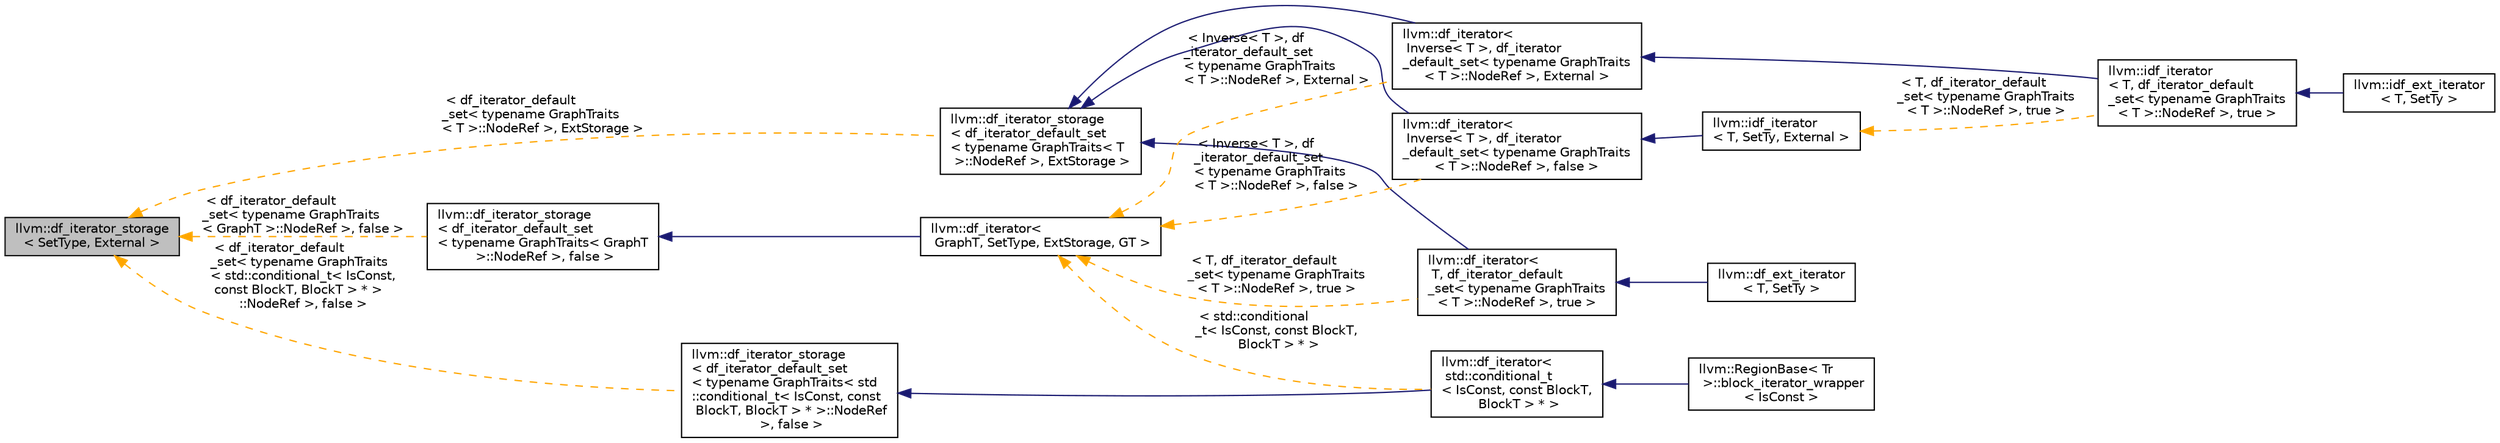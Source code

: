 digraph "llvm::df_iterator_storage&lt; SetType, External &gt;"
{
 // LATEX_PDF_SIZE
  bgcolor="transparent";
  edge [fontname="Helvetica",fontsize="10",labelfontname="Helvetica",labelfontsize="10"];
  node [fontname="Helvetica",fontsize="10",shape=record];
  rankdir="LR";
  Node1 [label="llvm::df_iterator_storage\l\< SetType, External \>",height=0.2,width=0.4,color="black", fillcolor="grey75", style="filled", fontcolor="black",tooltip=" "];
  Node1 -> Node2 [dir="back",color="orange",fontsize="10",style="dashed",label=" \< df_iterator_default\l_set\< typename GraphTraits\l\< T \>::NodeRef \>, ExtStorage \>" ,fontname="Helvetica"];
  Node2 [label="llvm::df_iterator_storage\l\< df_iterator_default_set\l\< typename GraphTraits\< T\l \>::NodeRef \>, ExtStorage \>",height=0.2,width=0.4,color="black",URL="$classllvm_1_1df__iterator__storage.html",tooltip=" "];
  Node2 -> Node3 [dir="back",color="midnightblue",fontsize="10",style="solid",fontname="Helvetica"];
  Node3 [label="llvm::df_iterator\<\l Inverse\< T \>, df_iterator\l_default_set\< typename GraphTraits\l\< T \>::NodeRef \>, External \>",height=0.2,width=0.4,color="black",URL="$classllvm_1_1df__iterator.html",tooltip=" "];
  Node3 -> Node4 [dir="back",color="midnightblue",fontsize="10",style="solid",fontname="Helvetica"];
  Node4 [label="llvm::idf_iterator\l\< T, df_iterator_default\l_set\< typename GraphTraits\l\< T \>::NodeRef \>, true \>",height=0.2,width=0.4,color="black",URL="$structllvm_1_1idf__iterator.html",tooltip=" "];
  Node4 -> Node5 [dir="back",color="midnightblue",fontsize="10",style="solid",fontname="Helvetica"];
  Node5 [label="llvm::idf_ext_iterator\l\< T, SetTy \>",height=0.2,width=0.4,color="black",URL="$structllvm_1_1idf__ext__iterator.html",tooltip=" "];
  Node2 -> Node6 [dir="back",color="midnightblue",fontsize="10",style="solid",fontname="Helvetica"];
  Node6 [label="llvm::df_iterator\<\l Inverse\< T \>, df_iterator\l_default_set\< typename GraphTraits\l\< T \>::NodeRef \>, false \>",height=0.2,width=0.4,color="black",URL="$classllvm_1_1df__iterator.html",tooltip=" "];
  Node6 -> Node7 [dir="back",color="midnightblue",fontsize="10",style="solid",fontname="Helvetica"];
  Node7 [label="llvm::idf_iterator\l\< T, SetTy, External \>",height=0.2,width=0.4,color="black",URL="$structllvm_1_1idf__iterator.html",tooltip=" "];
  Node7 -> Node4 [dir="back",color="orange",fontsize="10",style="dashed",label=" \< T, df_iterator_default\l_set\< typename GraphTraits\l\< T \>::NodeRef \>, true \>" ,fontname="Helvetica"];
  Node2 -> Node8 [dir="back",color="midnightblue",fontsize="10",style="solid",fontname="Helvetica"];
  Node8 [label="llvm::df_iterator\<\l T, df_iterator_default\l_set\< typename GraphTraits\l\< T \>::NodeRef \>, true \>",height=0.2,width=0.4,color="black",URL="$classllvm_1_1df__iterator.html",tooltip=" "];
  Node8 -> Node9 [dir="back",color="midnightblue",fontsize="10",style="solid",fontname="Helvetica"];
  Node9 [label="llvm::df_ext_iterator\l\< T, SetTy \>",height=0.2,width=0.4,color="black",URL="$structllvm_1_1df__ext__iterator.html",tooltip=" "];
  Node1 -> Node10 [dir="back",color="orange",fontsize="10",style="dashed",label=" \< df_iterator_default\l_set\< typename GraphTraits\l\< GraphT \>::NodeRef \>, false \>" ,fontname="Helvetica"];
  Node10 [label="llvm::df_iterator_storage\l\< df_iterator_default_set\l\< typename GraphTraits\< GraphT\l \>::NodeRef \>, false \>",height=0.2,width=0.4,color="black",URL="$classllvm_1_1df__iterator__storage.html",tooltip=" "];
  Node10 -> Node11 [dir="back",color="midnightblue",fontsize="10",style="solid",fontname="Helvetica"];
  Node11 [label="llvm::df_iterator\<\l GraphT, SetType, ExtStorage, GT \>",height=0.2,width=0.4,color="black",URL="$classllvm_1_1df__iterator.html",tooltip=" "];
  Node11 -> Node6 [dir="back",color="orange",fontsize="10",style="dashed",label=" \< Inverse\< T \>, df\l_iterator_default_set\l\< typename GraphTraits\l\< T \>::NodeRef \>, false \>" ,fontname="Helvetica"];
  Node11 -> Node8 [dir="back",color="orange",fontsize="10",style="dashed",label=" \< T, df_iterator_default\l_set\< typename GraphTraits\l\< T \>::NodeRef \>, true \>" ,fontname="Helvetica"];
  Node11 -> Node12 [dir="back",color="orange",fontsize="10",style="dashed",label=" \< std::conditional\l_t\< IsConst, const BlockT,\l BlockT \> * \>" ,fontname="Helvetica"];
  Node12 [label="llvm::df_iterator\<\l std::conditional_t\l\< IsConst, const BlockT,\l BlockT \> * \>",height=0.2,width=0.4,color="black",URL="$classllvm_1_1df__iterator.html",tooltip=" "];
  Node12 -> Node13 [dir="back",color="midnightblue",fontsize="10",style="solid",fontname="Helvetica"];
  Node13 [label="llvm::RegionBase\< Tr\l \>::block_iterator_wrapper\l\< IsConst \>",height=0.2,width=0.4,color="black",URL="$classllvm_1_1RegionBase_1_1block__iterator__wrapper.html",tooltip=" "];
  Node11 -> Node3 [dir="back",color="orange",fontsize="10",style="dashed",label=" \< Inverse\< T \>, df\l_iterator_default_set\l\< typename GraphTraits\l\< T \>::NodeRef \>, External \>" ,fontname="Helvetica"];
  Node1 -> Node14 [dir="back",color="orange",fontsize="10",style="dashed",label=" \< df_iterator_default\l_set\< typename GraphTraits\l\< std::conditional_t\< IsConst,\l const BlockT, BlockT \> * \>\l::NodeRef \>, false \>" ,fontname="Helvetica"];
  Node14 [label="llvm::df_iterator_storage\l\< df_iterator_default_set\l\< typename GraphTraits\< std\l::conditional_t\< IsConst, const\l BlockT, BlockT \> * \>::NodeRef\l \>, false \>",height=0.2,width=0.4,color="black",URL="$classllvm_1_1df__iterator__storage.html",tooltip=" "];
  Node14 -> Node12 [dir="back",color="midnightblue",fontsize="10",style="solid",fontname="Helvetica"];
}
